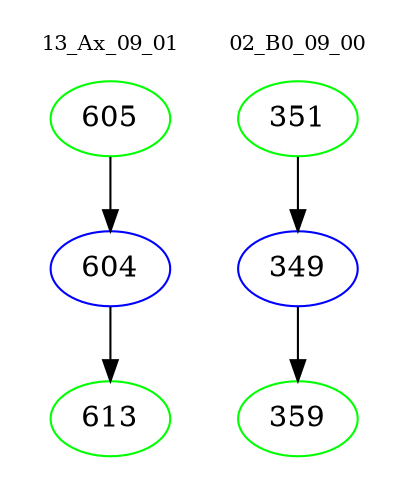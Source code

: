 digraph{
subgraph cluster_0 {
color = white
label = "13_Ax_09_01";
fontsize=10;
T0_605 [label="605", color="green"]
T0_605 -> T0_604 [color="black"]
T0_604 [label="604", color="blue"]
T0_604 -> T0_613 [color="black"]
T0_613 [label="613", color="green"]
}
subgraph cluster_1 {
color = white
label = "02_B0_09_00";
fontsize=10;
T1_351 [label="351", color="green"]
T1_351 -> T1_349 [color="black"]
T1_349 [label="349", color="blue"]
T1_349 -> T1_359 [color="black"]
T1_359 [label="359", color="green"]
}
}
